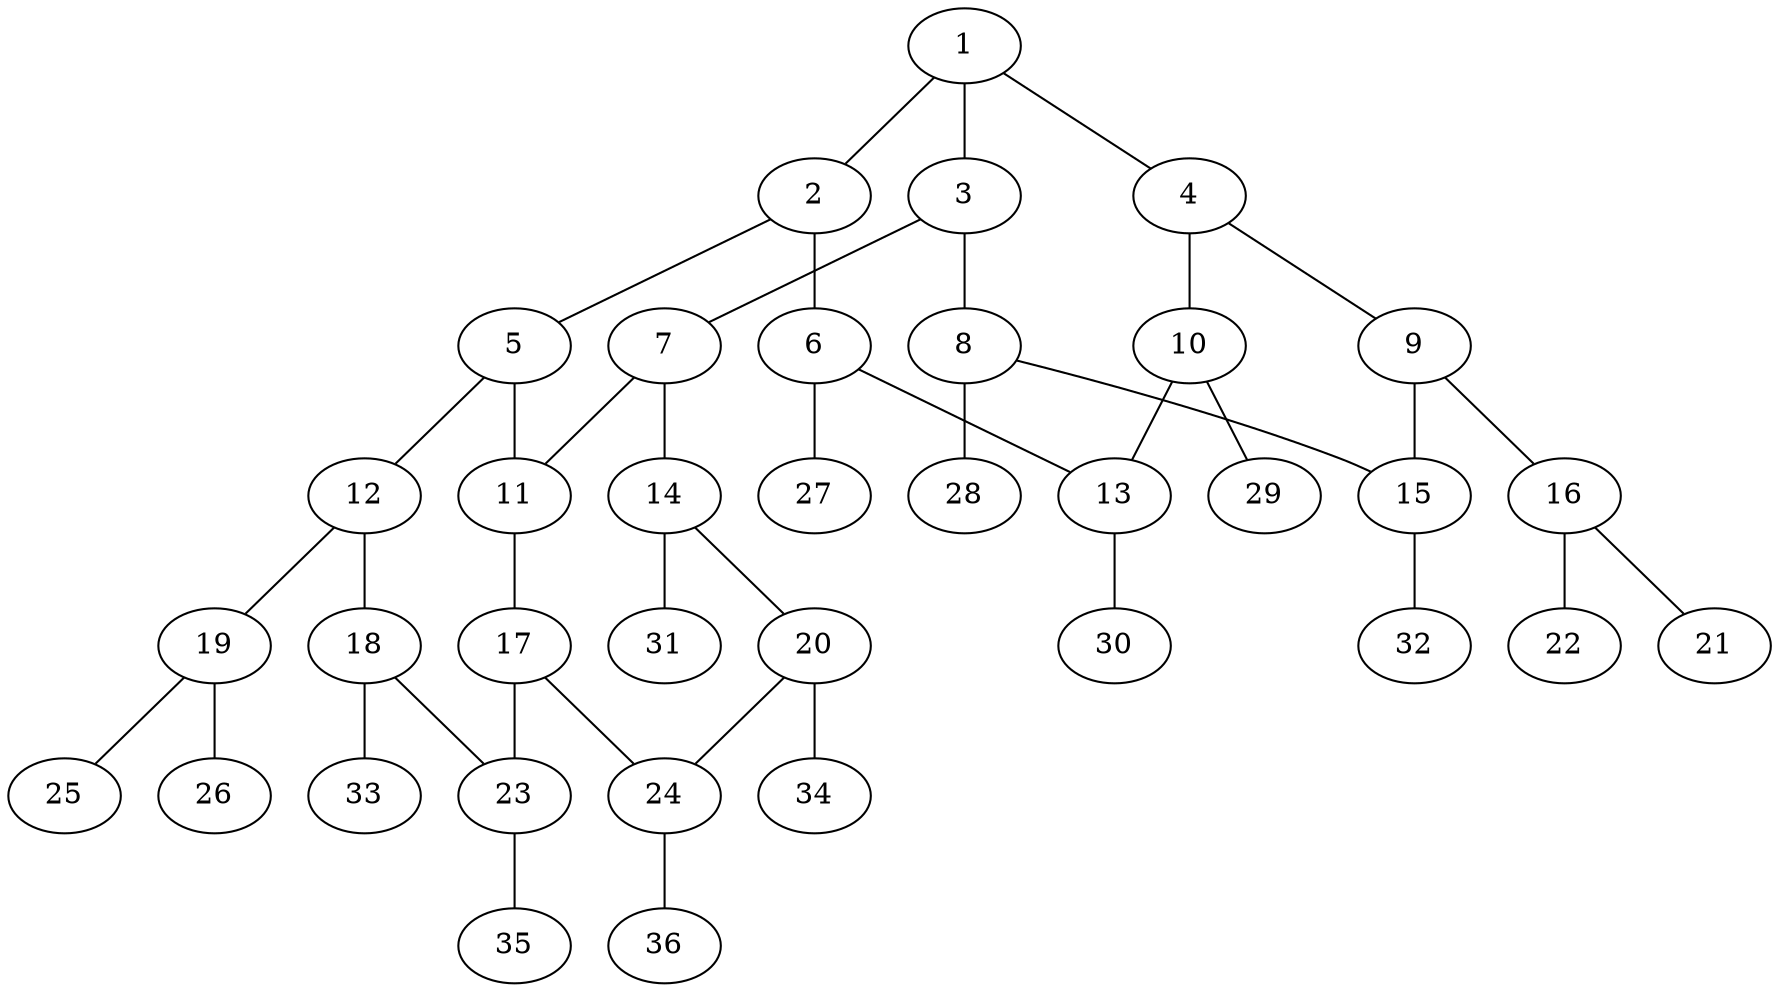 graph molecule_741 {
	1	 [chem=C];
	2	 [chem=C];
	1 -- 2	 [valence=2];
	3	 [chem=C];
	1 -- 3	 [valence=1];
	4	 [chem=C];
	1 -- 4	 [valence=1];
	5	 [chem=C];
	2 -- 5	 [valence=1];
	6	 [chem=C];
	2 -- 6	 [valence=1];
	7	 [chem=C];
	3 -- 7	 [valence=1];
	8	 [chem=C];
	3 -- 8	 [valence=2];
	9	 [chem=C];
	4 -- 9	 [valence=1];
	10	 [chem=C];
	4 -- 10	 [valence=2];
	11	 [chem=C];
	5 -- 11	 [valence=1];
	12	 [chem=C];
	5 -- 12	 [valence=2];
	13	 [chem=C];
	6 -- 13	 [valence=2];
	27	 [chem=H];
	6 -- 27	 [valence=1];
	7 -- 11	 [valence=2];
	14	 [chem=C];
	7 -- 14	 [valence=1];
	15	 [chem=C];
	8 -- 15	 [valence=1];
	28	 [chem=H];
	8 -- 28	 [valence=1];
	9 -- 15	 [valence=2];
	16	 [chem=N];
	9 -- 16	 [valence=1];
	10 -- 13	 [valence=1];
	29	 [chem=H];
	10 -- 29	 [valence=1];
	17	 [chem=C];
	11 -- 17	 [valence=1];
	18	 [chem=C];
	12 -- 18	 [valence=1];
	19	 [chem=N];
	12 -- 19	 [valence=1];
	30	 [chem=H];
	13 -- 30	 [valence=1];
	20	 [chem=C];
	14 -- 20	 [valence=2];
	31	 [chem=H];
	14 -- 31	 [valence=1];
	32	 [chem=H];
	15 -- 32	 [valence=1];
	21	 [chem=O];
	16 -- 21	 [valence=2];
	22	 [chem=O];
	16 -- 22	 [valence=1];
	23	 [chem=C];
	17 -- 23	 [valence=1];
	24	 [chem=C];
	17 -- 24	 [valence=2];
	18 -- 23	 [valence=2];
	33	 [chem=H];
	18 -- 33	 [valence=1];
	25	 [chem=O];
	19 -- 25	 [valence=2];
	26	 [chem=O];
	19 -- 26	 [valence=1];
	20 -- 24	 [valence=1];
	34	 [chem=H];
	20 -- 34	 [valence=1];
	35	 [chem=H];
	23 -- 35	 [valence=1];
	36	 [chem=H];
	24 -- 36	 [valence=1];
}
